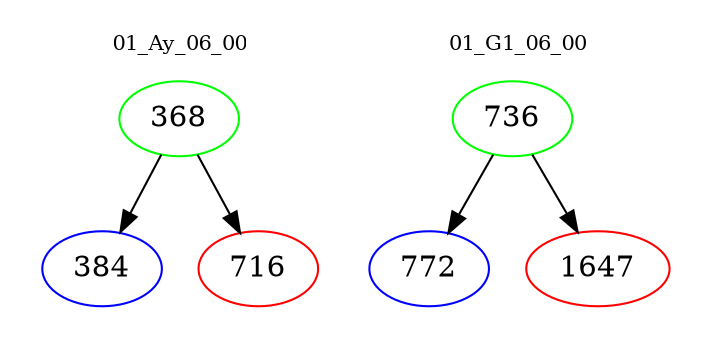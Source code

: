 digraph{
subgraph cluster_0 {
color = white
label = "01_Ay_06_00";
fontsize=10;
T0_368 [label="368", color="green"]
T0_368 -> T0_384 [color="black"]
T0_384 [label="384", color="blue"]
T0_368 -> T0_716 [color="black"]
T0_716 [label="716", color="red"]
}
subgraph cluster_1 {
color = white
label = "01_G1_06_00";
fontsize=10;
T1_736 [label="736", color="green"]
T1_736 -> T1_772 [color="black"]
T1_772 [label="772", color="blue"]
T1_736 -> T1_1647 [color="black"]
T1_1647 [label="1647", color="red"]
}
}
